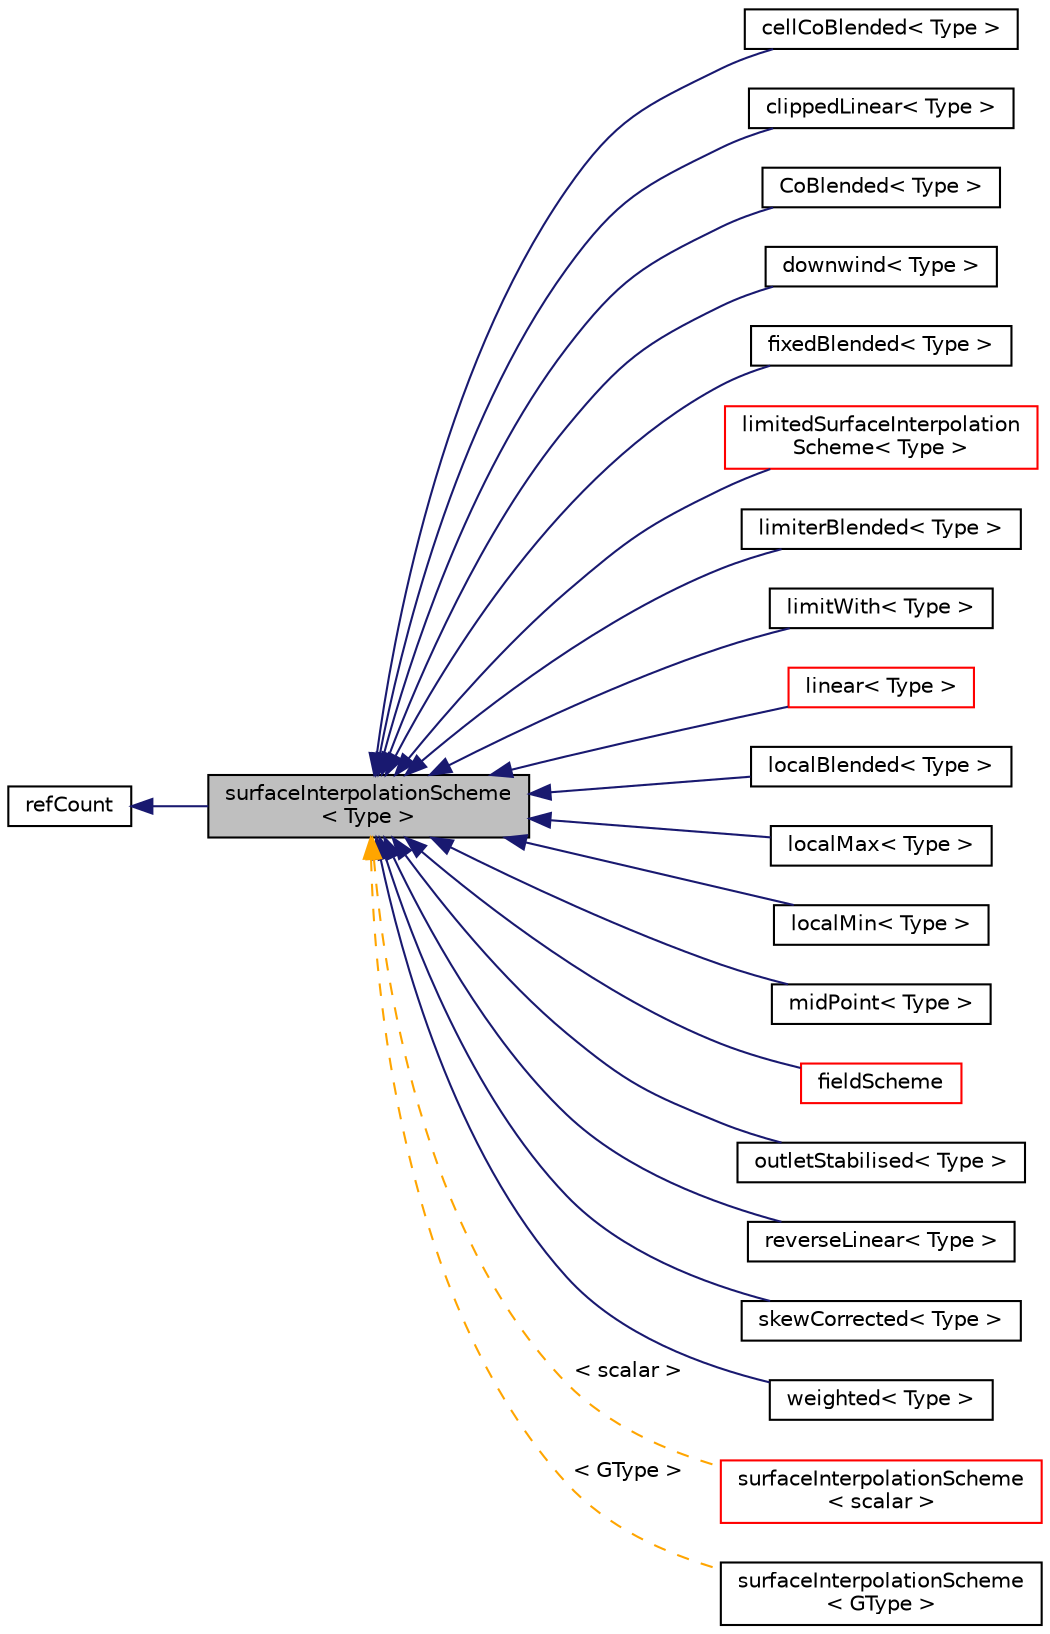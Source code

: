 digraph "surfaceInterpolationScheme&lt; Type &gt;"
{
  bgcolor="transparent";
  edge [fontname="Helvetica",fontsize="10",labelfontname="Helvetica",labelfontsize="10"];
  node [fontname="Helvetica",fontsize="10",shape=record];
  rankdir="LR";
  Node1 [label="surfaceInterpolationScheme\l\< Type \>",height=0.2,width=0.4,color="black", fillcolor="grey75", style="filled", fontcolor="black"];
  Node2 -> Node1 [dir="back",color="midnightblue",fontsize="10",style="solid",fontname="Helvetica"];
  Node2 [label="refCount",height=0.2,width=0.4,color="black",URL="$a02165.html",tooltip="Reference counter for various OpenFOAM components. "];
  Node1 -> Node3 [dir="back",color="midnightblue",fontsize="10",style="solid",fontname="Helvetica"];
  Node3 [label="cellCoBlended\< Type \>",height=0.2,width=0.4,color="black",URL="$a00206.html",tooltip="Two-scheme cell-based Courant number based blending differencing scheme. "];
  Node1 -> Node4 [dir="back",color="midnightblue",fontsize="10",style="solid",fontname="Helvetica"];
  Node4 [label="clippedLinear\< Type \>",height=0.2,width=0.4,color="black",URL="$a00273.html",tooltip="Central-differencing interpolation scheme using clipped-weights to improve stability on meshes with v..."];
  Node1 -> Node5 [dir="back",color="midnightblue",fontsize="10",style="solid",fontname="Helvetica"];
  Node5 [label="CoBlended\< Type \>",height=0.2,width=0.4,color="black",URL="$a00299.html",tooltip="Two-scheme Courant number based blending differencing scheme. "];
  Node1 -> Node6 [dir="back",color="midnightblue",fontsize="10",style="solid",fontname="Helvetica"];
  Node6 [label="downwind\< Type \>",height=0.2,width=0.4,color="black",URL="$a00585.html",tooltip="Downwind differencing scheme class. "];
  Node1 -> Node7 [dir="back",color="midnightblue",fontsize="10",style="solid",fontname="Helvetica"];
  Node7 [label="fixedBlended\< Type \>",height=0.2,width=0.4,color="black",URL="$a00827.html",tooltip="Two-scheme fixed-blending differencing scheme. "];
  Node1 -> Node8 [dir="back",color="midnightblue",fontsize="10",style="solid",fontname="Helvetica"];
  Node8 [label="limitedSurfaceInterpolation\lScheme\< Type \>",height=0.2,width=0.4,color="red",URL="$a01352.html",tooltip="Abstract base class for limited surface interpolation schemes. "];
  Node1 -> Node9 [dir="back",color="midnightblue",fontsize="10",style="solid",fontname="Helvetica"];
  Node9 [label="limiterBlended\< Type \>",height=0.2,width=0.4,color="black",URL="$a01353.html",tooltip="Blends two specified schemes using the limiter function provided by a limitedSurfaceInterpolationSche..."];
  Node1 -> Node10 [dir="back",color="midnightblue",fontsize="10",style="solid",fontname="Helvetica"];
  Node10 [label="limitWith\< Type \>",height=0.2,width=0.4,color="black",URL="$a01356.html",tooltip="limitWith differencing scheme limits the specified scheme with the specified limiter. "];
  Node1 -> Node11 [dir="back",color="midnightblue",fontsize="10",style="solid",fontname="Helvetica"];
  Node11 [label="linear\< Type \>",height=0.2,width=0.4,color="red",URL="$a01363.html",tooltip="Central-differencing interpolation scheme class. "];
  Node1 -> Node12 [dir="back",color="midnightblue",fontsize="10",style="solid",fontname="Helvetica"];
  Node12 [label="localBlended\< Type \>",height=0.2,width=0.4,color="black",URL="$a01406.html",tooltip="Two-scheme localBlended differencing scheme. "];
  Node1 -> Node13 [dir="back",color="midnightblue",fontsize="10",style="solid",fontname="Helvetica"];
  Node13 [label="localMax\< Type \>",height=0.2,width=0.4,color="black",URL="$a01410.html",tooltip="LocalMax-mean differencing scheme class. "];
  Node1 -> Node14 [dir="back",color="midnightblue",fontsize="10",style="solid",fontname="Helvetica"];
  Node14 [label="localMin\< Type \>",height=0.2,width=0.4,color="black",URL="$a01411.html",tooltip="LocalMin-mean differencing scheme class. "];
  Node1 -> Node15 [dir="back",color="midnightblue",fontsize="10",style="solid",fontname="Helvetica"];
  Node15 [label="midPoint\< Type \>",height=0.2,width=0.4,color="black",URL="$a01525.html",tooltip="Mid-point interpolation (weighting factors = 0.5) scheme class. "];
  Node1 -> Node16 [dir="back",color="midnightblue",fontsize="10",style="solid",fontname="Helvetica"];
  Node16 [label="fieldScheme",height=0.2,width=0.4,color="red",URL="$a00782.html",tooltip="surfaceInterpolationScheme sub-class returned by operator(field) "];
  Node1 -> Node17 [dir="back",color="midnightblue",fontsize="10",style="solid",fontname="Helvetica"];
  Node17 [label="outletStabilised\< Type \>",height=0.2,width=0.4,color="black",URL="$a01797.html",tooltip="Outlet-stabilised interpolation scheme which applies upwind differencing to the faces of the cells ad..."];
  Node1 -> Node18 [dir="back",color="midnightblue",fontsize="10",style="solid",fontname="Helvetica"];
  Node18 [label="reverseLinear\< Type \>",height=0.2,width=0.4,color="black",URL="$a02251.html",tooltip="Inversed weight central-differencing interpolation scheme class. "];
  Node1 -> Node19 [dir="back",color="midnightblue",fontsize="10",style="solid",fontname="Helvetica"];
  Node19 [label="skewCorrected\< Type \>",height=0.2,width=0.4,color="black",URL="$a02413.html",tooltip="Skewness-corrected interpolation scheme that applies an explicit correction to given scheme..."];
  Node1 -> Node20 [dir="back",color="midnightblue",fontsize="10",style="solid",fontname="Helvetica"];
  Node20 [label="weighted\< Type \>",height=0.2,width=0.4,color="black",URL="$a02980.html",tooltip="Interpolation scheme class using weights looked-up from the objectRegistry. "];
  Node1 -> Node21 [dir="back",color="orange",fontsize="10",style="dashed",label=" \< scalar \>" ,fontname="Helvetica"];
  Node21 [label="surfaceInterpolationScheme\l\< scalar \>",height=0.2,width=0.4,color="red",URL="$a02574.html"];
  Node1 -> Node22 [dir="back",color="orange",fontsize="10",style="dashed",label=" \< GType \>" ,fontname="Helvetica"];
  Node22 [label="surfaceInterpolationScheme\l\< GType \>",height=0.2,width=0.4,color="black",URL="$a02574.html"];
}
